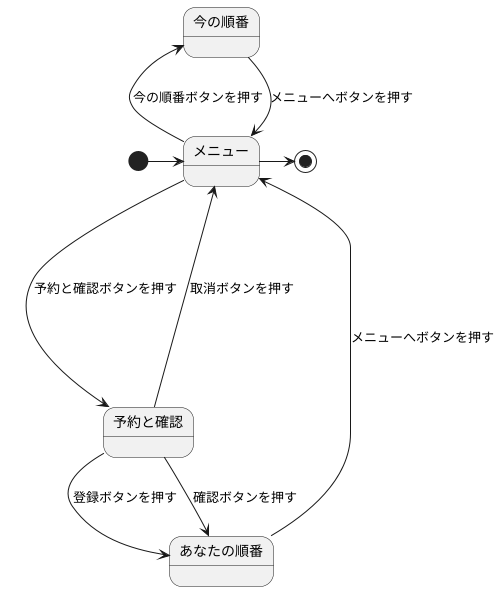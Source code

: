 @startuml 演習6-3
[*] -> メニュー
メニュー ----> 予約と確認: 予約と確認ボタンを押す
予約と確認 ----> メニュー: 取消ボタンを押す
予約と確認 --> あなたの順番: 登録ボタンを押す
予約と確認 --> あなたの順番: 確認ボタンを押す
あなたの順番 --> メニュー: メニューへボタンを押す
メニュー -up-> 今の順番: 今の順番ボタンを押す
今の順番 -down-> メニュー: メニューへボタンを押す
メニュー -> [*]
@enduml